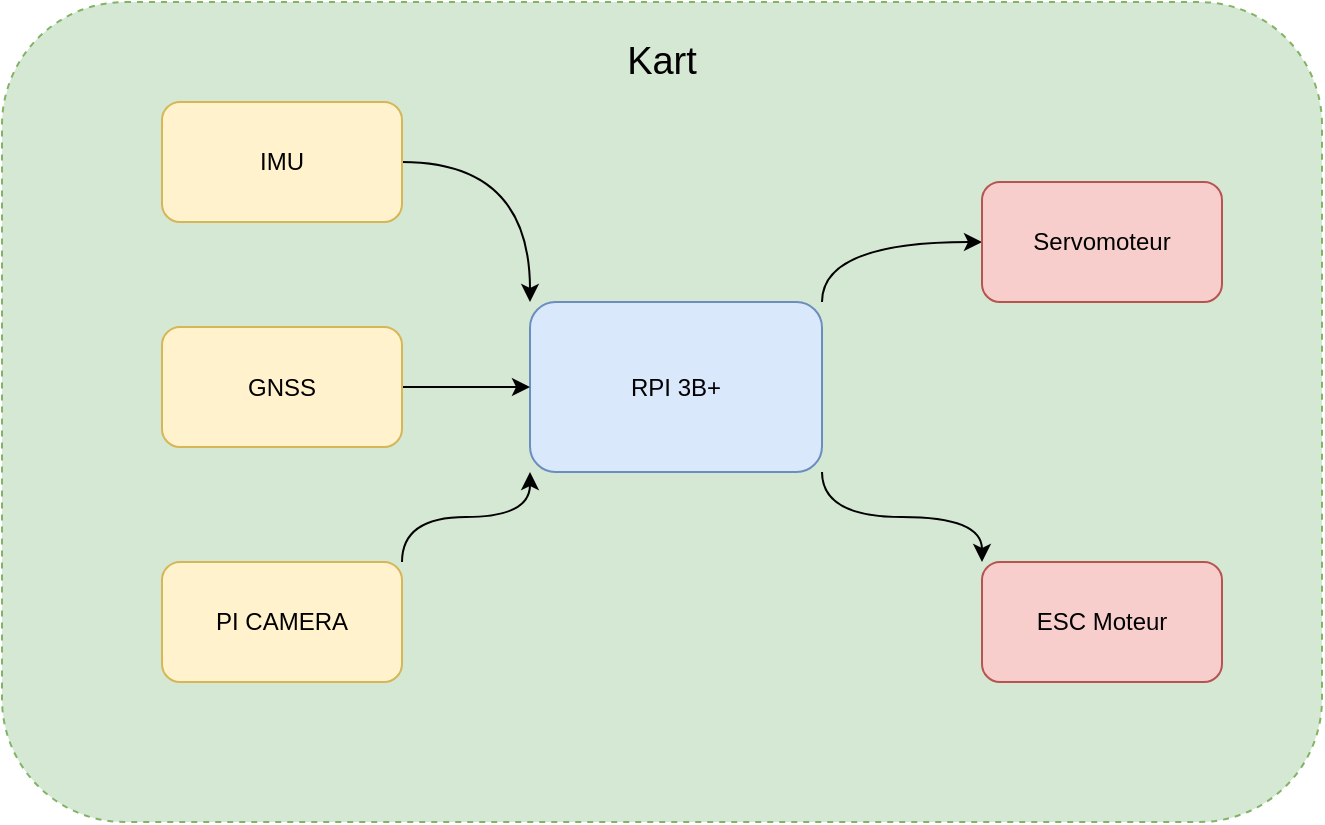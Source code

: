 <mxfile version="12.9.13" type="device"><diagram id="6O4oPIlirCH-RPRnoALV" name="Page-1"><mxGraphModel dx="693" dy="954" grid="1" gridSize="10" guides="1" tooltips="1" connect="1" arrows="1" fold="1" page="1" pageScale="1" pageWidth="827" pageHeight="1169" math="0" shadow="0"><root><mxCell id="0"/><mxCell id="1" parent="0"/><mxCell id="WchHunBtdTOgs6cH6e5m-1" value="" style="rounded=1;whiteSpace=wrap;html=1;fillColor=#d5e8d4;strokeColor=#82b366;dashed=1;" vertex="1" parent="1"><mxGeometry x="90" y="150" width="660" height="410" as="geometry"/></mxCell><mxCell id="WchHunBtdTOgs6cH6e5m-2" value="&lt;font style=&quot;font-size: 19px&quot;&gt;Kart&lt;/font&gt;" style="text;html=1;strokeColor=none;fillColor=none;align=center;verticalAlign=middle;whiteSpace=wrap;rounded=0;dashed=1;" vertex="1" parent="1"><mxGeometry x="385" y="160" width="70" height="40" as="geometry"/></mxCell><mxCell id="WchHunBtdTOgs6cH6e5m-24" style="edgeStyle=orthogonalEdgeStyle;rounded=0;orthogonalLoop=1;jettySize=auto;html=1;exitX=1;exitY=0;exitDx=0;exitDy=0;curved=1;" edge="1" parent="1" source="WchHunBtdTOgs6cH6e5m-3" target="WchHunBtdTOgs6cH6e5m-10"><mxGeometry relative="1" as="geometry"/></mxCell><mxCell id="WchHunBtdTOgs6cH6e5m-25" style="edgeStyle=orthogonalEdgeStyle;rounded=0;orthogonalLoop=1;jettySize=auto;html=1;exitX=1;exitY=1;exitDx=0;exitDy=0;entryX=0;entryY=0;entryDx=0;entryDy=0;curved=1;" edge="1" parent="1" source="WchHunBtdTOgs6cH6e5m-3" target="WchHunBtdTOgs6cH6e5m-11"><mxGeometry relative="1" as="geometry"/></mxCell><mxCell id="WchHunBtdTOgs6cH6e5m-3" value="RPI 3B+" style="rounded=1;whiteSpace=wrap;html=1;fillColor=#dae8fc;strokeColor=#6c8ebf;" vertex="1" parent="1"><mxGeometry x="354" y="300" width="146" height="85" as="geometry"/></mxCell><mxCell id="WchHunBtdTOgs6cH6e5m-17" style="edgeStyle=orthogonalEdgeStyle;rounded=0;orthogonalLoop=1;jettySize=auto;html=1;entryX=0;entryY=0;entryDx=0;entryDy=0;curved=1;" edge="1" parent="1" source="WchHunBtdTOgs6cH6e5m-7" target="WchHunBtdTOgs6cH6e5m-3"><mxGeometry relative="1" as="geometry"/></mxCell><mxCell id="WchHunBtdTOgs6cH6e5m-7" value="IMU" style="rounded=1;whiteSpace=wrap;html=1;fillColor=#fff2cc;strokeColor=#d6b656;" vertex="1" parent="1"><mxGeometry x="170" y="200" width="120" height="60" as="geometry"/></mxCell><mxCell id="WchHunBtdTOgs6cH6e5m-21" style="edgeStyle=entityRelationEdgeStyle;rounded=0;orthogonalLoop=1;jettySize=auto;html=1;entryX=0;entryY=0.5;entryDx=0;entryDy=0;" edge="1" parent="1" source="WchHunBtdTOgs6cH6e5m-8" target="WchHunBtdTOgs6cH6e5m-3"><mxGeometry relative="1" as="geometry"/></mxCell><mxCell id="WchHunBtdTOgs6cH6e5m-8" value="GNSS" style="rounded=1;whiteSpace=wrap;html=1;fillColor=#fff2cc;strokeColor=#d6b656;" vertex="1" parent="1"><mxGeometry x="170" y="312.5" width="120" height="60" as="geometry"/></mxCell><mxCell id="WchHunBtdTOgs6cH6e5m-18" style="edgeStyle=orthogonalEdgeStyle;rounded=0;orthogonalLoop=1;jettySize=auto;html=1;exitX=1;exitY=0;exitDx=0;exitDy=0;entryX=0;entryY=1;entryDx=0;entryDy=0;curved=1;" edge="1" parent="1" source="WchHunBtdTOgs6cH6e5m-9" target="WchHunBtdTOgs6cH6e5m-3"><mxGeometry relative="1" as="geometry"/></mxCell><mxCell id="WchHunBtdTOgs6cH6e5m-9" value="PI CAMERA" style="rounded=1;whiteSpace=wrap;html=1;fillColor=#fff2cc;strokeColor=#d6b656;" vertex="1" parent="1"><mxGeometry x="170" y="430" width="120" height="60" as="geometry"/></mxCell><mxCell id="WchHunBtdTOgs6cH6e5m-10" value="Servomoteur" style="rounded=1;whiteSpace=wrap;html=1;fillColor=#f8cecc;strokeColor=#b85450;" vertex="1" parent="1"><mxGeometry x="580" y="240" width="120" height="60" as="geometry"/></mxCell><mxCell id="WchHunBtdTOgs6cH6e5m-11" value="ESC Moteur" style="rounded=1;whiteSpace=wrap;html=1;fillColor=#f8cecc;strokeColor=#b85450;" vertex="1" parent="1"><mxGeometry x="580" y="430" width="120" height="60" as="geometry"/></mxCell></root></mxGraphModel></diagram></mxfile>